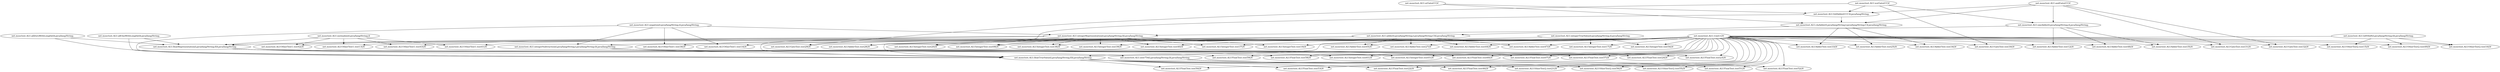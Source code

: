 digraph dependencies {
	"net.mooctest.ALU.normalize(Ljava/lang/String;)I" -> "net.mooctest.ALU.floatRepresentation(Ljava/lang/String;II)Ljava/lang/String;";
	"net.mooctest.ALU.normalize(Ljava/lang/String;)I" -> "net.mooctest.ALUOtherTest1.test13()V";
	"net.mooctest.ALU.normalize(Ljava/lang/String;)I" -> "net.mooctest.ALUOtherTest1.test43()V";
	"net.mooctest.ALU.normalize(Ljava/lang/String;)I" -> "net.mooctest.ALUOtherTest1.test41()V";
	"net.mooctest.ALU.normalize(Ljava/lang/String;)I" -> "net.mooctest.ALUOtherTest1.test42()V";
	"net.mooctest.ALU.adder(Ljava/lang/String;Ljava/lang/String;CI)Ljava/lang/String;" -> "net.mooctest.ALU.floatTrueValue(Ljava/lang/String;II)Ljava/lang/String;";
	"net.mooctest.ALU.adder(Ljava/lang/String;Ljava/lang/String;CI)Ljava/lang/String;" -> "net.mooctest.ALU.integerSubtraction(Ljava/lang/String;Ljava/lang/String;I)Ljava/lang/String;";
	"net.mooctest.ALU.adder(Ljava/lang/String;Ljava/lang/String;CI)Ljava/lang/String;" -> "net.mooctest.ALUAdderTest.test47()V";
	"net.mooctest.ALU.adder(Ljava/lang/String;Ljava/lang/String;CI)Ljava/lang/String;" -> "net.mooctest.ALUAdderTest.test45()V";
	"net.mooctest.ALU.adder(Ljava/lang/String;Ljava/lang/String;CI)Ljava/lang/String;" -> "net.mooctest.ALUAdderTest.test27()V";
	"net.mooctest.ALU.adder(Ljava/lang/String;Ljava/lang/String;CI)Ljava/lang/String;" -> "net.mooctest.ALUAdderTest.test44()V";
	"net.mooctest.ALU.fullAdder(CCC)Ljava/lang/String;" -> "net.mooctest.ALU.claAdder(Ljava/lang/String;Ljava/lang/String;C)Ljava/lang/String;";
	"net.mooctest.ALU.fullAdder(CCC)Ljava/lang/String;" -> "net.mooctest.ALUAdderTest.test28()V";
	"net.mooctest.ALU.<init>()V" -> "net.mooctest.ALUOtherTest2.test21()V";
	"net.mooctest.ALU.<init>()V" -> "net.mooctest.ALUFloatTest.test23()V";
	"net.mooctest.ALU.<init>()V" -> "net.mooctest.ALUAdderTest.test33()V";
	"net.mooctest.ALU.<init>()V" -> "net.mooctest.ALUFloatTest.test51()V";
	"net.mooctest.ALU.<init>()V" -> "net.mooctest.ALUFloatTest.test52()V";
	"net.mooctest.ALU.<init>()V" -> "net.mooctest.ALUIntegerTest.test20()V";
	"net.mooctest.ALU.<init>()V" -> "net.mooctest.ALUGateTest.test30()V";
	"net.mooctest.ALU.<init>()V" -> "net.mooctest.ALUAdderTest.test25()V";
	"net.mooctest.ALU.<init>()V" -> "net.mooctest.ALUIntegerTest.test08()V";
	"net.mooctest.ALU.<init>()V" -> "net.mooctest.ALUIntegerTest.test38()V";
	"net.mooctest.ALU.<init>()V" -> "net.mooctest.ALUIntegerTest.test17()V";
	"net.mooctest.ALU.<init>()V" -> "net.mooctest.ALUIntegerTest.test61()V";
	"net.mooctest.ALU.<init>()V" -> "net.mooctest.ALUIntegerTest.test54()V";
	"net.mooctest.ALU.<init>()V" -> "net.mooctest.ALUOtherTest2.test56()V";
	"net.mooctest.ALU.<init>()V" -> "net.mooctest.ALUFloatTest.test59()V";
	"net.mooctest.ALU.<init>()V" -> "net.mooctest.ALUFloatTest.test50()V";
	"net.mooctest.ALU.<init>()V" -> "net.mooctest.ALUGateTest.test29()V";
	"net.mooctest.ALU.<init>()V" -> "net.mooctest.ALUAdderTest.test47()V";
	"net.mooctest.ALU.<init>()V" -> "net.mooctest.ALUFloatTest.test58()V";
	"net.mooctest.ALU.<init>()V" -> "net.mooctest.ALUAdderTest.test48()V";
	"net.mooctest.ALU.<init>()V" -> "net.mooctest.ALUIntegerTest.test39()V";
	"net.mooctest.ALU.<init>()V" -> "net.mooctest.ALUIntegerTest.test01()V";
	"net.mooctest.ALU.<init>()V" -> "net.mooctest.ALUIntegerTest.test40()V";
	"net.mooctest.ALU.<init>()V" -> "net.mooctest.ALUIntegerTest.test37()V";
	"net.mooctest.ALU.<init>()V" -> "net.mooctest.ALUOtherTest2.test49()V";
	"net.mooctest.ALU.<init>()V" -> "net.mooctest.ALUFloatTest.test60()V";
	"net.mooctest.ALU.<init>()V" -> "net.mooctest.ALUAdderTest.test35()V";
	"net.mooctest.ALU.<init>()V" -> "net.mooctest.ALUAdderTest.test28()V";
	"net.mooctest.ALU.<init>()V" -> "net.mooctest.ALUOtherTest2.test55()V";
	"net.mooctest.ALU.<init>()V" -> "net.mooctest.ALUFloatTest.test53()V";
	"net.mooctest.ALU.<init>()V" -> "net.mooctest.ALUAdderTest.test45()V";
	"net.mooctest.ALU.<init>()V" -> "net.mooctest.ALUFloatTest.test07()V";
	"net.mooctest.ALU.<init>()V" -> "net.mooctest.ALUOtherTest1.test14()V";
	"net.mooctest.ALU.<init>()V" -> "net.mooctest.ALUFloatTest.test57()V";
	"net.mooctest.ALU.<init>()V" -> "net.mooctest.ALUOtherTest1.test13()V";
	"net.mooctest.ALU.<init>()V" -> "net.mooctest.ALUFloatTest.test22()V";
	"net.mooctest.ALU.<init>()V" -> "net.mooctest.ALUAdderTest.test34()V";
	"net.mooctest.ALU.<init>()V" -> "net.mooctest.ALUAdderTest.test27()V";
	"net.mooctest.ALU.<init>()V" -> "net.mooctest.ALUOtherTest1.test36()V";
	"net.mooctest.ALU.<init>()V" -> "net.mooctest.ALUGateTest.test31()V";
	"net.mooctest.ALU.<init>()V" -> "net.mooctest.ALUOtherTest1.test43()V";
	"net.mooctest.ALU.<init>()V" -> "net.mooctest.ALUAdderTest.test12()V";
	"net.mooctest.ALU.<init>()V" -> "net.mooctest.ALUIntegerTest.test19()V";
	"net.mooctest.ALU.<init>()V" -> "net.mooctest.ALUFloatTest.test46()V";
	"net.mooctest.ALU.<init>()V" -> "net.mooctest.ALUOtherTest2.test16()V";
	"net.mooctest.ALU.<init>()V" -> "net.mooctest.ALUOtherTest2.test15()V";
	"net.mooctest.ALU.<init>()V" -> "net.mooctest.ALUAdderTest.test44()V";
	"net.mooctest.ALU.<init>()V" -> "net.mooctest.ALUOtherTest1.test41()V";
	"net.mooctest.ALU.<init>()V" -> "net.mooctest.ALUOtherTest1.test42()V";
	"net.mooctest.ALU.<init>()V" -> "net.mooctest.ALUFloatTest.test24()V";
	"net.mooctest.ALU.<init>()V" -> "net.mooctest.ALUGateTest.test32()V";
	"net.mooctest.ALU.floatTrueValue(Ljava/lang/String;II)Ljava/lang/String;" -> "net.mooctest.ALUFloatTest.test51()V";
	"net.mooctest.ALU.floatTrueValue(Ljava/lang/String;II)Ljava/lang/String;" -> "net.mooctest.ALUFloatTest.test52()V";
	"net.mooctest.ALU.floatTrueValue(Ljava/lang/String;II)Ljava/lang/String;" -> "net.mooctest.ALUFloatTest.test50()V";
	"net.mooctest.ALU.floatTrueValue(Ljava/lang/String;II)Ljava/lang/String;" -> "net.mooctest.ALUFloatTest.test53()V";
	"net.mooctest.ALU.floatTrueValue(Ljava/lang/String;II)Ljava/lang/String;" -> "net.mooctest.ALUFloatTest.test22()V";
	"net.mooctest.ALU.floatTrueValue(Ljava/lang/String;II)Ljava/lang/String;" -> "net.mooctest.ALUFloatTest.test46()V";
	"net.mooctest.ALU.integerRepresentation(Ljava/lang/String;I)Ljava/lang/String;" -> "net.mooctest.ALU.floatTrueValue(Ljava/lang/String;II)Ljava/lang/String;";
	"net.mooctest.ALU.integerRepresentation(Ljava/lang/String;I)Ljava/lang/String;" -> "net.mooctest.ALUIntegerTest.test20()V";
	"net.mooctest.ALU.integerRepresentation(Ljava/lang/String;I)Ljava/lang/String;" -> "net.mooctest.ALU.floatRepresentation(Ljava/lang/String;II)Ljava/lang/String;";
	"net.mooctest.ALU.integerRepresentation(Ljava/lang/String;I)Ljava/lang/String;" -> "net.mooctest.ALUIntegerTest.test08()V";
	"net.mooctest.ALU.integerRepresentation(Ljava/lang/String;I)Ljava/lang/String;" -> "net.mooctest.ALUIntegerTest.test38()V";
	"net.mooctest.ALU.integerRepresentation(Ljava/lang/String;I)Ljava/lang/String;" -> "net.mooctest.ALUIntegerTest.test39()V";
	"net.mooctest.ALU.integerRepresentation(Ljava/lang/String;I)Ljava/lang/String;" -> "net.mooctest.ALUIntegerTest.test40()V";
	"net.mooctest.ALU.integerRepresentation(Ljava/lang/String;I)Ljava/lang/String;" -> "net.mooctest.ALUIntegerTest.test37()V";
	"net.mooctest.ALU.integerRepresentation(Ljava/lang/String;I)Ljava/lang/String;" -> "net.mooctest.ALUIntegerTest.test19()V";
	"net.mooctest.ALU.floatRepresentation(Ljava/lang/String;II)Ljava/lang/String;" -> "net.mooctest.ALUFloatTest.test23()V";
	"net.mooctest.ALU.floatRepresentation(Ljava/lang/String;II)Ljava/lang/String;" -> "net.mooctest.ALU.ieee754(Ljava/lang/String;I)Ljava/lang/String;";
	"net.mooctest.ALU.floatRepresentation(Ljava/lang/String;II)Ljava/lang/String;" -> "net.mooctest.ALUFloatTest.test59()V";
	"net.mooctest.ALU.floatRepresentation(Ljava/lang/String;II)Ljava/lang/String;" -> "net.mooctest.ALUFloatTest.test58()V";
	"net.mooctest.ALU.floatRepresentation(Ljava/lang/String;II)Ljava/lang/String;" -> "net.mooctest.ALUFloatTest.test60()V";
	"net.mooctest.ALU.floatRepresentation(Ljava/lang/String;II)Ljava/lang/String;" -> "net.mooctest.ALUFloatTest.test07()V";
	"net.mooctest.ALU.floatRepresentation(Ljava/lang/String;II)Ljava/lang/String;" -> "net.mooctest.ALUFloatTest.test57()V";
	"net.mooctest.ALU.floatRepresentation(Ljava/lang/String;II)Ljava/lang/String;" -> "net.mooctest.ALUFloatTest.test24()V";
	"net.mooctest.ALU.claAdder(Ljava/lang/String;Ljava/lang/String;C)Ljava/lang/String;" -> "net.mooctest.ALUAdderTest.test33()V";
	"net.mooctest.ALU.claAdder(Ljava/lang/String;Ljava/lang/String;C)Ljava/lang/String;" -> "net.mooctest.ALUAdderTest.test25()V";
	"net.mooctest.ALU.claAdder(Ljava/lang/String;Ljava/lang/String;C)Ljava/lang/String;" -> "net.mooctest.ALU.adder(Ljava/lang/String;Ljava/lang/String;CI)Ljava/lang/String;";
	"net.mooctest.ALU.claAdder(Ljava/lang/String;Ljava/lang/String;C)Ljava/lang/String;" -> "net.mooctest.ALUAdderTest.test34()V";
	"net.mooctest.ALU.leftShift(Ljava/lang/String;I)Ljava/lang/String;" -> "net.mooctest.ALU.floatRepresentation(Ljava/lang/String;II)Ljava/lang/String;";
	"net.mooctest.ALU.leftShift(Ljava/lang/String;I)Ljava/lang/String;" -> "net.mooctest.ALUOtherTest2.test49()V";
	"net.mooctest.ALU.leftShift(Ljava/lang/String;I)Ljava/lang/String;" -> "net.mooctest.ALUOtherTest2.test16()V";
	"net.mooctest.ALU.leftShift(Ljava/lang/String;I)Ljava/lang/String;" -> "net.mooctest.ALUOtherTest2.test15()V";
	"net.mooctest.ALU.ieee754(Ljava/lang/String;I)Ljava/lang/String;" -> "net.mooctest.ALUOtherTest2.test21()V";
	"net.mooctest.ALU.ieee754(Ljava/lang/String;I)Ljava/lang/String;" -> "net.mooctest.ALUOtherTest2.test56()V";
	"net.mooctest.ALU.ieee754(Ljava/lang/String;I)Ljava/lang/String;" -> "net.mooctest.ALUOtherTest2.test55()V";
	"net.mooctest.ALU.orGate(CC)C" -> "net.mooctest.ALU.claAdder(Ljava/lang/String;Ljava/lang/String;C)Ljava/lang/String;";
	"net.mooctest.ALU.orGate(CC)C" -> "net.mooctest.ALU.fullAdder(CCC)Ljava/lang/String;";
	"net.mooctest.ALU.andGate(CC)C" -> "net.mooctest.ALU.oneAdder(Ljava/lang/String;)Ljava/lang/String;";
	"net.mooctest.ALU.andGate(CC)C" -> "net.mooctest.ALU.claAdder(Ljava/lang/String;Ljava/lang/String;C)Ljava/lang/String;";
	"net.mooctest.ALU.andGate(CC)C" -> "net.mooctest.ALUGateTest.test31()V";
	"net.mooctest.ALU.andGate(CC)C" -> "net.mooctest.ALU.fullAdder(CCC)Ljava/lang/String;";
	"net.mooctest.ALU.andGate(CC)C" -> "net.mooctest.ALUGateTest.test32()V";
	"net.mooctest.ALU.integerTrueValue(Ljava/lang/String;)Ljava/lang/String;" -> "net.mooctest.ALU.floatTrueValue(Ljava/lang/String;II)Ljava/lang/String;";
	"net.mooctest.ALU.integerTrueValue(Ljava/lang/String;)Ljava/lang/String;" -> "net.mooctest.ALUIntegerTest.test17()V";
	"net.mooctest.ALU.integerTrueValue(Ljava/lang/String;)Ljava/lang/String;" -> "net.mooctest.ALUIntegerTest.test54()V";
	"net.mooctest.ALU.allZeroWithLength(I)Ljava/lang/String;" -> "net.mooctest.ALU.floatTrueValue(Ljava/lang/String;II)Ljava/lang/String;";
	"net.mooctest.ALU.allZeroWithLength(I)Ljava/lang/String;" -> "net.mooctest.ALU.floatRepresentation(Ljava/lang/String;II)Ljava/lang/String;";
	"net.mooctest.ALU.allOneWithLength(I)Ljava/lang/String;" -> "net.mooctest.ALU.floatTrueValue(Ljava/lang/String;II)Ljava/lang/String;";
	"net.mooctest.ALU.allOneWithLength(I)Ljava/lang/String;" -> "net.mooctest.ALU.floatRepresentation(Ljava/lang/String;II)Ljava/lang/String;";
	"net.mooctest.ALU.xorGate(CC)C" -> "net.mooctest.ALUGateTest.test30()V";
	"net.mooctest.ALU.xorGate(CC)C" -> "net.mooctest.ALU.oneAdder(Ljava/lang/String;)Ljava/lang/String;";
	"net.mooctest.ALU.xorGate(CC)C" -> "net.mooctest.ALUGateTest.test29()V";
	"net.mooctest.ALU.xorGate(CC)C" -> "net.mooctest.ALU.fullAdder(CCC)Ljava/lang/String;";
	"net.mooctest.ALU.oneAdder(Ljava/lang/String;)Ljava/lang/String;" -> "net.mooctest.ALUAdderTest.test48()V";
	"net.mooctest.ALU.oneAdder(Ljava/lang/String;)Ljava/lang/String;" -> "net.mooctest.ALUAdderTest.test35()V";
	"net.mooctest.ALU.oneAdder(Ljava/lang/String;)Ljava/lang/String;" -> "net.mooctest.ALU.integerRepresentation(Ljava/lang/String;I)Ljava/lang/String;";
	"net.mooctest.ALU.oneAdder(Ljava/lang/String;)Ljava/lang/String;" -> "net.mooctest.ALUAdderTest.test12()V";
	"net.mooctest.ALU.integerSubtraction(Ljava/lang/String;Ljava/lang/String;I)Ljava/lang/String;" -> "net.mooctest.ALU.floatTrueValue(Ljava/lang/String;II)Ljava/lang/String;";
	"net.mooctest.ALU.integerSubtraction(Ljava/lang/String;Ljava/lang/String;I)Ljava/lang/String;" -> "net.mooctest.ALUIntegerTest.test61()V";
	"net.mooctest.ALU.integerSubtraction(Ljava/lang/String;Ljava/lang/String;I)Ljava/lang/String;" -> "net.mooctest.ALUIntegerTest.test01()V";
	"net.mooctest.ALU.negation(Ljava/lang/String;)Ljava/lang/String;" -> "net.mooctest.ALU.floatTrueValue(Ljava/lang/String;II)Ljava/lang/String;";
	"net.mooctest.ALU.negation(Ljava/lang/String;)Ljava/lang/String;" -> "net.mooctest.ALU.integerSubtraction(Ljava/lang/String;Ljava/lang/String;I)Ljava/lang/String;";
	"net.mooctest.ALU.negation(Ljava/lang/String;)Ljava/lang/String;" -> "net.mooctest.ALU.integerRepresentation(Ljava/lang/String;I)Ljava/lang/String;";
	"net.mooctest.ALU.negation(Ljava/lang/String;)Ljava/lang/String;" -> "net.mooctest.ALUOtherTest1.test14()V";
	"net.mooctest.ALU.negation(Ljava/lang/String;)Ljava/lang/String;" -> "net.mooctest.ALUOtherTest1.test36()V";
}